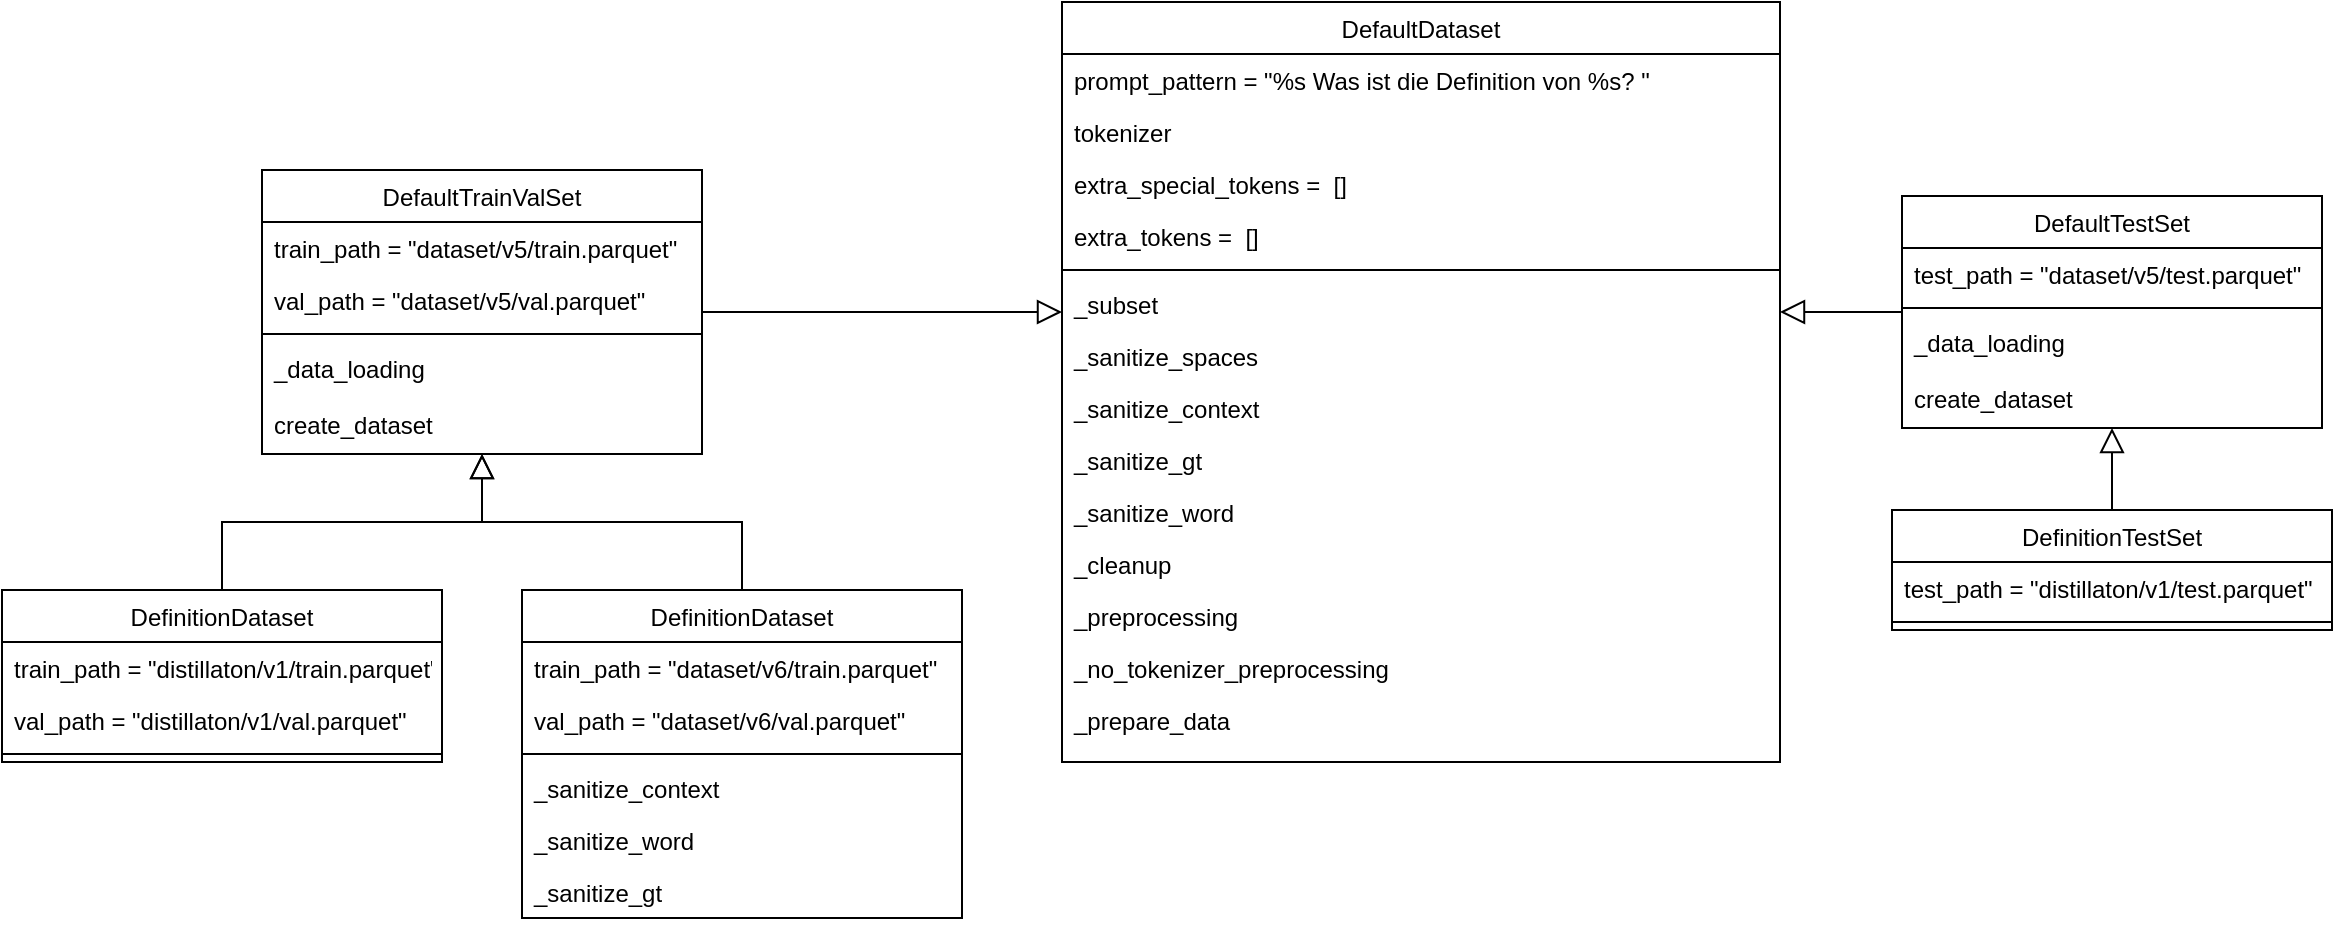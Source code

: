 <mxfile version="24.7.8">
  <diagram name="Page-1" id="XLQEXnhqGPLwtMLlyDDn">
    <mxGraphModel dx="2497" dy="1586" grid="1" gridSize="10" guides="1" tooltips="1" connect="1" arrows="1" fold="1" page="1" pageScale="1" pageWidth="827" pageHeight="583" math="0" shadow="0">
      <root>
        <mxCell id="0" />
        <mxCell id="1" parent="0" />
        <mxCell id="XXDvaCYtdm6QkWAfyQ7A-2" value="DefaultDataset" style="swimlane;fontStyle=0;align=center;verticalAlign=top;childLayout=stackLayout;horizontal=1;startSize=26;horizontalStack=0;resizeParent=1;resizeLast=0;collapsible=1;marginBottom=0;rounded=0;shadow=0;strokeWidth=1;" vertex="1" parent="1">
          <mxGeometry x="290" y="-274" width="359" height="380" as="geometry">
            <mxRectangle x="230" y="140" width="160" height="26" as="alternateBounds" />
          </mxGeometry>
        </mxCell>
        <mxCell id="XXDvaCYtdm6QkWAfyQ7A-3" value="prompt_pattern = &quot;%s Was ist die Definition von %s? &quot;" style="text;align=left;verticalAlign=top;spacingLeft=4;spacingRight=4;overflow=hidden;rotatable=0;points=[[0,0.5],[1,0.5]];portConstraint=eastwest;" vertex="1" parent="XXDvaCYtdm6QkWAfyQ7A-2">
          <mxGeometry y="26" width="359" height="26" as="geometry" />
        </mxCell>
        <mxCell id="XXDvaCYtdm6QkWAfyQ7A-35" value="tokenizer" style="text;align=left;verticalAlign=top;spacingLeft=4;spacingRight=4;overflow=hidden;rotatable=0;points=[[0,0.5],[1,0.5]];portConstraint=eastwest;" vertex="1" parent="XXDvaCYtdm6QkWAfyQ7A-2">
          <mxGeometry y="52" width="359" height="26" as="geometry" />
        </mxCell>
        <mxCell id="XXDvaCYtdm6QkWAfyQ7A-36" value="extra_special_tokens =  []" style="text;align=left;verticalAlign=top;spacingLeft=4;spacingRight=4;overflow=hidden;rotatable=0;points=[[0,0.5],[1,0.5]];portConstraint=eastwest;" vertex="1" parent="XXDvaCYtdm6QkWAfyQ7A-2">
          <mxGeometry y="78" width="359" height="26" as="geometry" />
        </mxCell>
        <mxCell id="XXDvaCYtdm6QkWAfyQ7A-37" value="extra_tokens =  []" style="text;align=left;verticalAlign=top;spacingLeft=4;spacingRight=4;overflow=hidden;rotatable=0;points=[[0,0.5],[1,0.5]];portConstraint=eastwest;" vertex="1" parent="XXDvaCYtdm6QkWAfyQ7A-2">
          <mxGeometry y="104" width="359" height="26" as="geometry" />
        </mxCell>
        <mxCell id="XXDvaCYtdm6QkWAfyQ7A-4" value="" style="line;html=1;strokeWidth=1;align=left;verticalAlign=middle;spacingTop=-1;spacingLeft=3;spacingRight=3;rotatable=0;labelPosition=right;points=[];portConstraint=eastwest;" vertex="1" parent="XXDvaCYtdm6QkWAfyQ7A-2">
          <mxGeometry y="130" width="359" height="8" as="geometry" />
        </mxCell>
        <mxCell id="XXDvaCYtdm6QkWAfyQ7A-39" value="_subset" style="text;align=left;verticalAlign=top;spacingLeft=4;spacingRight=4;overflow=hidden;rotatable=0;points=[[0,0.5],[1,0.5]];portConstraint=eastwest;" vertex="1" parent="XXDvaCYtdm6QkWAfyQ7A-2">
          <mxGeometry y="138" width="359" height="26" as="geometry" />
        </mxCell>
        <mxCell id="XXDvaCYtdm6QkWAfyQ7A-41" value="_sanitize_spaces" style="text;align=left;verticalAlign=top;spacingLeft=4;spacingRight=4;overflow=hidden;rotatable=0;points=[[0,0.5],[1,0.5]];portConstraint=eastwest;" vertex="1" parent="XXDvaCYtdm6QkWAfyQ7A-2">
          <mxGeometry y="164" width="359" height="26" as="geometry" />
        </mxCell>
        <mxCell id="XXDvaCYtdm6QkWAfyQ7A-42" value="_sanitize_context" style="text;align=left;verticalAlign=top;spacingLeft=4;spacingRight=4;overflow=hidden;rotatable=0;points=[[0,0.5],[1,0.5]];portConstraint=eastwest;" vertex="1" parent="XXDvaCYtdm6QkWAfyQ7A-2">
          <mxGeometry y="190" width="359" height="26" as="geometry" />
        </mxCell>
        <mxCell id="XXDvaCYtdm6QkWAfyQ7A-43" value="_sanitize_gt" style="text;align=left;verticalAlign=top;spacingLeft=4;spacingRight=4;overflow=hidden;rotatable=0;points=[[0,0.5],[1,0.5]];portConstraint=eastwest;" vertex="1" parent="XXDvaCYtdm6QkWAfyQ7A-2">
          <mxGeometry y="216" width="359" height="26" as="geometry" />
        </mxCell>
        <mxCell id="XXDvaCYtdm6QkWAfyQ7A-45" value="_sanitize_word" style="text;align=left;verticalAlign=top;spacingLeft=4;spacingRight=4;overflow=hidden;rotatable=0;points=[[0,0.5],[1,0.5]];portConstraint=eastwest;" vertex="1" parent="XXDvaCYtdm6QkWAfyQ7A-2">
          <mxGeometry y="242" width="359" height="26" as="geometry" />
        </mxCell>
        <mxCell id="XXDvaCYtdm6QkWAfyQ7A-44" value="_cleanup" style="text;align=left;verticalAlign=top;spacingLeft=4;spacingRight=4;overflow=hidden;rotatable=0;points=[[0,0.5],[1,0.5]];portConstraint=eastwest;" vertex="1" parent="XXDvaCYtdm6QkWAfyQ7A-2">
          <mxGeometry y="268" width="359" height="26" as="geometry" />
        </mxCell>
        <mxCell id="XXDvaCYtdm6QkWAfyQ7A-40" value="_preprocessing" style="text;align=left;verticalAlign=top;spacingLeft=4;spacingRight=4;overflow=hidden;rotatable=0;points=[[0,0.5],[1,0.5]];portConstraint=eastwest;" vertex="1" parent="XXDvaCYtdm6QkWAfyQ7A-2">
          <mxGeometry y="294" width="359" height="26" as="geometry" />
        </mxCell>
        <mxCell id="XXDvaCYtdm6QkWAfyQ7A-47" value="_no_tokenizer_preprocessing" style="text;align=left;verticalAlign=top;spacingLeft=4;spacingRight=4;overflow=hidden;rotatable=0;points=[[0,0.5],[1,0.5]];portConstraint=eastwest;" vertex="1" parent="XXDvaCYtdm6QkWAfyQ7A-2">
          <mxGeometry y="320" width="359" height="26" as="geometry" />
        </mxCell>
        <mxCell id="XXDvaCYtdm6QkWAfyQ7A-48" value="_prepare_data" style="text;align=left;verticalAlign=top;spacingLeft=4;spacingRight=4;overflow=hidden;rotatable=0;points=[[0,0.5],[1,0.5]];portConstraint=eastwest;" vertex="1" parent="XXDvaCYtdm6QkWAfyQ7A-2">
          <mxGeometry y="346" width="359" height="26" as="geometry" />
        </mxCell>
        <mxCell id="XXDvaCYtdm6QkWAfyQ7A-5" value="DefaultTrainValSet" style="swimlane;fontStyle=0;align=center;verticalAlign=top;childLayout=stackLayout;horizontal=1;startSize=26;horizontalStack=0;resizeParent=1;resizeLast=0;collapsible=1;marginBottom=0;rounded=0;shadow=0;strokeWidth=1;" vertex="1" parent="1">
          <mxGeometry x="-110" y="-190" width="220" height="142" as="geometry">
            <mxRectangle x="130" y="380" width="160" height="26" as="alternateBounds" />
          </mxGeometry>
        </mxCell>
        <mxCell id="XXDvaCYtdm6QkWAfyQ7A-49" value="train_path = &quot;dataset/v5/train.parquet&quot;&#xa;" style="text;align=left;verticalAlign=top;spacingLeft=4;spacingRight=4;overflow=hidden;rotatable=0;points=[[0,0.5],[1,0.5]];portConstraint=eastwest;" vertex="1" parent="XXDvaCYtdm6QkWAfyQ7A-5">
          <mxGeometry y="26" width="220" height="26" as="geometry" />
        </mxCell>
        <mxCell id="XXDvaCYtdm6QkWAfyQ7A-50" value="val_path = &quot;dataset/v5/val.parquet&quot;" style="text;align=left;verticalAlign=top;spacingLeft=4;spacingRight=4;overflow=hidden;rotatable=0;points=[[0,0.5],[1,0.5]];portConstraint=eastwest;" vertex="1" parent="XXDvaCYtdm6QkWAfyQ7A-5">
          <mxGeometry y="52" width="220" height="26" as="geometry" />
        </mxCell>
        <mxCell id="XXDvaCYtdm6QkWAfyQ7A-9" value="" style="line;html=1;strokeWidth=1;align=left;verticalAlign=middle;spacingTop=-1;spacingLeft=3;spacingRight=3;rotatable=0;labelPosition=right;points=[];portConstraint=eastwest;" vertex="1" parent="XXDvaCYtdm6QkWAfyQ7A-5">
          <mxGeometry y="78" width="220" height="8" as="geometry" />
        </mxCell>
        <mxCell id="XXDvaCYtdm6QkWAfyQ7A-10" value="_data_loading" style="text;align=left;verticalAlign=top;spacingLeft=4;spacingRight=4;overflow=hidden;rotatable=0;points=[[0,0.5],[1,0.5]];portConstraint=eastwest;" vertex="1" parent="XXDvaCYtdm6QkWAfyQ7A-5">
          <mxGeometry y="86" width="220" height="28" as="geometry" />
        </mxCell>
        <mxCell id="XXDvaCYtdm6QkWAfyQ7A-52" value="create_dataset" style="text;align=left;verticalAlign=top;spacingLeft=4;spacingRight=4;overflow=hidden;rotatable=0;points=[[0,0.5],[1,0.5]];portConstraint=eastwest;" vertex="1" parent="XXDvaCYtdm6QkWAfyQ7A-5">
          <mxGeometry y="114" width="220" height="28" as="geometry" />
        </mxCell>
        <mxCell id="XXDvaCYtdm6QkWAfyQ7A-11" value="" style="endArrow=block;endSize=10;endFill=0;shadow=0;strokeWidth=1;rounded=0;curved=0;edgeStyle=elbowEdgeStyle;elbow=vertical;" edge="1" parent="1" source="XXDvaCYtdm6QkWAfyQ7A-5" target="XXDvaCYtdm6QkWAfyQ7A-2">
          <mxGeometry width="160" relative="1" as="geometry">
            <mxPoint x="341" y="205" as="sourcePoint" />
            <mxPoint x="341" y="205" as="targetPoint" />
          </mxGeometry>
        </mxCell>
        <mxCell id="XXDvaCYtdm6QkWAfyQ7A-12" value="DefaultTestSet" style="swimlane;fontStyle=0;align=center;verticalAlign=top;childLayout=stackLayout;horizontal=1;startSize=26;horizontalStack=0;resizeParent=1;resizeLast=0;collapsible=1;marginBottom=0;rounded=0;shadow=0;strokeWidth=1;" vertex="1" parent="1">
          <mxGeometry x="710" y="-177" width="210" height="116" as="geometry">
            <mxRectangle x="340" y="380" width="170" height="26" as="alternateBounds" />
          </mxGeometry>
        </mxCell>
        <mxCell id="XXDvaCYtdm6QkWAfyQ7A-13" value="test_path = &quot;dataset/v5/test.parquet&quot;" style="text;align=left;verticalAlign=top;spacingLeft=4;spacingRight=4;overflow=hidden;rotatable=0;points=[[0,0.5],[1,0.5]];portConstraint=eastwest;" vertex="1" parent="XXDvaCYtdm6QkWAfyQ7A-12">
          <mxGeometry y="26" width="210" height="26" as="geometry" />
        </mxCell>
        <mxCell id="XXDvaCYtdm6QkWAfyQ7A-14" value="" style="line;html=1;strokeWidth=1;align=left;verticalAlign=middle;spacingTop=-1;spacingLeft=3;spacingRight=3;rotatable=0;labelPosition=right;points=[];portConstraint=eastwest;" vertex="1" parent="XXDvaCYtdm6QkWAfyQ7A-12">
          <mxGeometry y="52" width="210" height="8" as="geometry" />
        </mxCell>
        <mxCell id="XXDvaCYtdm6QkWAfyQ7A-51" value="_data_loading" style="text;align=left;verticalAlign=top;spacingLeft=4;spacingRight=4;overflow=hidden;rotatable=0;points=[[0,0.5],[1,0.5]];portConstraint=eastwest;" vertex="1" parent="XXDvaCYtdm6QkWAfyQ7A-12">
          <mxGeometry y="60" width="210" height="28" as="geometry" />
        </mxCell>
        <mxCell id="XXDvaCYtdm6QkWAfyQ7A-53" value="create_dataset" style="text;align=left;verticalAlign=top;spacingLeft=4;spacingRight=4;overflow=hidden;rotatable=0;points=[[0,0.5],[1,0.5]];portConstraint=eastwest;" vertex="1" parent="XXDvaCYtdm6QkWAfyQ7A-12">
          <mxGeometry y="88" width="210" height="28" as="geometry" />
        </mxCell>
        <mxCell id="XXDvaCYtdm6QkWAfyQ7A-16" value="" style="endArrow=block;endSize=10;endFill=0;shadow=0;strokeWidth=1;rounded=0;curved=0;edgeStyle=elbowEdgeStyle;elbow=vertical;" edge="1" parent="1" source="XXDvaCYtdm6QkWAfyQ7A-12" target="XXDvaCYtdm6QkWAfyQ7A-2">
          <mxGeometry width="160" relative="1" as="geometry">
            <mxPoint x="351" y="375" as="sourcePoint" />
            <mxPoint x="451" y="273" as="targetPoint" />
          </mxGeometry>
        </mxCell>
        <mxCell id="XXDvaCYtdm6QkWAfyQ7A-17" style="edgeStyle=elbowEdgeStyle;rounded=0;orthogonalLoop=1;jettySize=auto;html=1;endArrow=block;endFill=0;elbow=vertical;startSize=6;endSize=10;" edge="1" parent="1" source="XXDvaCYtdm6QkWAfyQ7A-18" target="XXDvaCYtdm6QkWAfyQ7A-12">
          <mxGeometry relative="1" as="geometry" />
        </mxCell>
        <mxCell id="XXDvaCYtdm6QkWAfyQ7A-18" value="DefinitionTestSet" style="swimlane;fontStyle=0;align=center;verticalAlign=top;childLayout=stackLayout;horizontal=1;startSize=26;horizontalStack=0;resizeParent=1;resizeLast=0;collapsible=1;marginBottom=0;rounded=0;shadow=0;strokeWidth=1;" vertex="1" parent="1">
          <mxGeometry x="705" y="-20" width="220" height="60" as="geometry">
            <mxRectangle x="591" y="352" width="160" height="26" as="alternateBounds" />
          </mxGeometry>
        </mxCell>
        <mxCell id="XXDvaCYtdm6QkWAfyQ7A-58" value="test_path = &quot;distillaton/v1/test.parquet&quot;" style="text;align=left;verticalAlign=top;spacingLeft=4;spacingRight=4;overflow=hidden;rotatable=0;points=[[0,0.5],[1,0.5]];portConstraint=eastwest;" vertex="1" parent="XXDvaCYtdm6QkWAfyQ7A-18">
          <mxGeometry y="26" width="220" height="26" as="geometry" />
        </mxCell>
        <mxCell id="XXDvaCYtdm6QkWAfyQ7A-19" value="" style="line;html=1;strokeWidth=1;align=left;verticalAlign=middle;spacingTop=-1;spacingLeft=3;spacingRight=3;rotatable=0;labelPosition=right;points=[];portConstraint=eastwest;" vertex="1" parent="XXDvaCYtdm6QkWAfyQ7A-18">
          <mxGeometry y="52" width="220" height="8" as="geometry" />
        </mxCell>
        <mxCell id="XXDvaCYtdm6QkWAfyQ7A-20" style="edgeStyle=orthogonalEdgeStyle;rounded=0;orthogonalLoop=1;jettySize=auto;html=1;endArrow=block;endFill=0;endSize=10;" edge="1" parent="1" source="XXDvaCYtdm6QkWAfyQ7A-21" target="XXDvaCYtdm6QkWAfyQ7A-5">
          <mxGeometry relative="1" as="geometry" />
        </mxCell>
        <mxCell id="XXDvaCYtdm6QkWAfyQ7A-21" value="DefinitionDataset" style="swimlane;fontStyle=0;align=center;verticalAlign=top;childLayout=stackLayout;horizontal=1;startSize=26;horizontalStack=0;resizeParent=1;resizeLast=0;collapsible=1;marginBottom=0;rounded=0;shadow=0;strokeWidth=1;" vertex="1" parent="1">
          <mxGeometry x="-240" y="20" width="220" height="86" as="geometry">
            <mxRectangle x="80" y="410" width="160" height="26" as="alternateBounds" />
          </mxGeometry>
        </mxCell>
        <mxCell id="XXDvaCYtdm6QkWAfyQ7A-54" value="train_path = &quot;distillaton/v1/train.parquet&quot;&#xa;" style="text;align=left;verticalAlign=top;spacingLeft=4;spacingRight=4;overflow=hidden;rotatable=0;points=[[0,0.5],[1,0.5]];portConstraint=eastwest;" vertex="1" parent="XXDvaCYtdm6QkWAfyQ7A-21">
          <mxGeometry y="26" width="220" height="26" as="geometry" />
        </mxCell>
        <mxCell id="XXDvaCYtdm6QkWAfyQ7A-56" value="val_path = &quot;distillaton/v1/val.parquet&quot;&#xa;" style="text;align=left;verticalAlign=top;spacingLeft=4;spacingRight=4;overflow=hidden;rotatable=0;points=[[0,0.5],[1,0.5]];portConstraint=eastwest;" vertex="1" parent="XXDvaCYtdm6QkWAfyQ7A-21">
          <mxGeometry y="52" width="220" height="26" as="geometry" />
        </mxCell>
        <mxCell id="XXDvaCYtdm6QkWAfyQ7A-23" value="" style="line;html=1;strokeWidth=1;align=left;verticalAlign=middle;spacingTop=-1;spacingLeft=3;spacingRight=3;rotatable=0;labelPosition=right;points=[];portConstraint=eastwest;" vertex="1" parent="XXDvaCYtdm6QkWAfyQ7A-21">
          <mxGeometry y="78" width="220" height="8" as="geometry" />
        </mxCell>
        <mxCell id="XXDvaCYtdm6QkWAfyQ7A-24" style="edgeStyle=orthogonalEdgeStyle;rounded=0;orthogonalLoop=1;jettySize=auto;html=1;endArrow=block;endFill=0;endSize=10;" edge="1" parent="1" source="XXDvaCYtdm6QkWAfyQ7A-25" target="XXDvaCYtdm6QkWAfyQ7A-5">
          <mxGeometry relative="1" as="geometry" />
        </mxCell>
        <mxCell id="XXDvaCYtdm6QkWAfyQ7A-25" value="DefinitionDataset" style="swimlane;fontStyle=0;align=center;verticalAlign=top;childLayout=stackLayout;horizontal=1;startSize=26;horizontalStack=0;resizeParent=1;resizeLast=0;collapsible=1;marginBottom=0;rounded=0;shadow=0;strokeWidth=1;" vertex="1" parent="1">
          <mxGeometry x="20" y="20" width="220" height="164" as="geometry">
            <mxRectangle x="290" y="410" width="160" height="26" as="alternateBounds" />
          </mxGeometry>
        </mxCell>
        <mxCell id="XXDvaCYtdm6QkWAfyQ7A-55" value="train_path = &quot;dataset/v6/train.parquet&quot;&#xa;" style="text;align=left;verticalAlign=top;spacingLeft=4;spacingRight=4;overflow=hidden;rotatable=0;points=[[0,0.5],[1,0.5]];portConstraint=eastwest;" vertex="1" parent="XXDvaCYtdm6QkWAfyQ7A-25">
          <mxGeometry y="26" width="220" height="26" as="geometry" />
        </mxCell>
        <mxCell id="XXDvaCYtdm6QkWAfyQ7A-57" value="val_path = &quot;dataset/v6/val.parquet&quot;&#xa;" style="text;align=left;verticalAlign=top;spacingLeft=4;spacingRight=4;overflow=hidden;rotatable=0;points=[[0,0.5],[1,0.5]];portConstraint=eastwest;" vertex="1" parent="XXDvaCYtdm6QkWAfyQ7A-25">
          <mxGeometry y="52" width="220" height="26" as="geometry" />
        </mxCell>
        <mxCell id="XXDvaCYtdm6QkWAfyQ7A-27" value="" style="line;html=1;strokeWidth=1;align=left;verticalAlign=middle;spacingTop=-1;spacingLeft=3;spacingRight=3;rotatable=0;labelPosition=right;points=[];portConstraint=eastwest;" vertex="1" parent="XXDvaCYtdm6QkWAfyQ7A-25">
          <mxGeometry y="78" width="220" height="8" as="geometry" />
        </mxCell>
        <mxCell id="XXDvaCYtdm6QkWAfyQ7A-59" value="_sanitize_context" style="text;align=left;verticalAlign=top;spacingLeft=4;spacingRight=4;overflow=hidden;rotatable=0;points=[[0,0.5],[1,0.5]];portConstraint=eastwest;" vertex="1" parent="XXDvaCYtdm6QkWAfyQ7A-25">
          <mxGeometry y="86" width="220" height="26" as="geometry" />
        </mxCell>
        <mxCell id="XXDvaCYtdm6QkWAfyQ7A-61" value="_sanitize_word" style="text;align=left;verticalAlign=top;spacingLeft=4;spacingRight=4;overflow=hidden;rotatable=0;points=[[0,0.5],[1,0.5]];portConstraint=eastwest;" vertex="1" parent="XXDvaCYtdm6QkWAfyQ7A-25">
          <mxGeometry y="112" width="220" height="26" as="geometry" />
        </mxCell>
        <mxCell id="XXDvaCYtdm6QkWAfyQ7A-60" value="_sanitize_gt" style="text;align=left;verticalAlign=top;spacingLeft=4;spacingRight=4;overflow=hidden;rotatable=0;points=[[0,0.5],[1,0.5]];portConstraint=eastwest;" vertex="1" parent="XXDvaCYtdm6QkWAfyQ7A-25">
          <mxGeometry y="138" width="220" height="26" as="geometry" />
        </mxCell>
      </root>
    </mxGraphModel>
  </diagram>
</mxfile>
